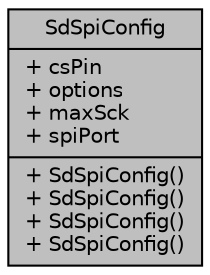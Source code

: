digraph "SdSpiConfig"
{
 // INTERACTIVE_SVG=YES
 // LATEX_PDF_SIZE
  edge [fontname="Helvetica",fontsize="10",labelfontname="Helvetica",labelfontsize="10"];
  node [fontname="Helvetica",fontsize="10",shape=record];
  Node1 [label="{SdSpiConfig\n|+ csPin\l+ options\l+ maxSck\l+ spiPort\l|+ SdSpiConfig()\l+ SdSpiConfig()\l+ SdSpiConfig()\l+ SdSpiConfig()\l}",height=0.2,width=0.4,color="black", fillcolor="grey75", style="filled", fontcolor="black",tooltip="SPI card configuration."];
}
